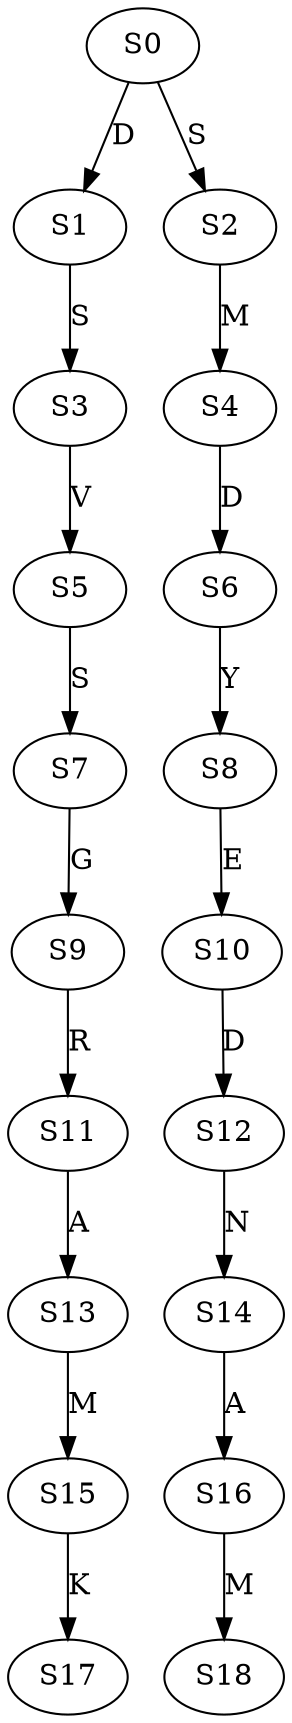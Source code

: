 strict digraph  {
	S0 -> S1 [ label = D ];
	S0 -> S2 [ label = S ];
	S1 -> S3 [ label = S ];
	S2 -> S4 [ label = M ];
	S3 -> S5 [ label = V ];
	S4 -> S6 [ label = D ];
	S5 -> S7 [ label = S ];
	S6 -> S8 [ label = Y ];
	S7 -> S9 [ label = G ];
	S8 -> S10 [ label = E ];
	S9 -> S11 [ label = R ];
	S10 -> S12 [ label = D ];
	S11 -> S13 [ label = A ];
	S12 -> S14 [ label = N ];
	S13 -> S15 [ label = M ];
	S14 -> S16 [ label = A ];
	S15 -> S17 [ label = K ];
	S16 -> S18 [ label = M ];
}
